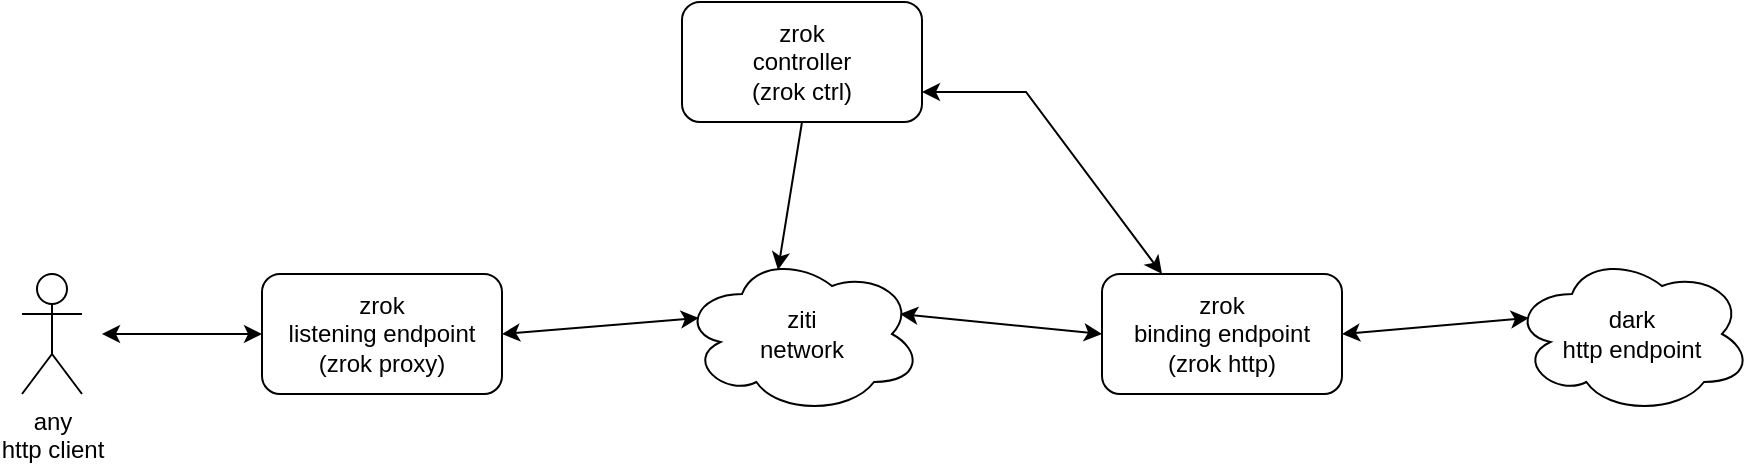 <mxfile version="19.0.3" type="device"><diagram id="_Ghql2C1og50n_kotsIi" name="overview"><mxGraphModel dx="2057" dy="1129" grid="1" gridSize="10" guides="1" tooltips="1" connect="1" arrows="1" fold="1" page="1" pageScale="1" pageWidth="1700" pageHeight="1100" math="0" shadow="0"><root><mxCell id="0"/><mxCell id="1" parent="0"/><mxCell id="KRk2ur_QPlLHdqbURUod-1" value="ziti&lt;br&gt;network" style="ellipse;shape=cloud;whiteSpace=wrap;html=1;" parent="1" vertex="1"><mxGeometry x="748" y="536" width="120" height="80" as="geometry"/></mxCell><mxCell id="KRk2ur_QPlLHdqbURUod-2" value="zrok&lt;br&gt;binding endpoint&lt;br&gt;(zrok http)" style="rounded=1;whiteSpace=wrap;html=1;" parent="1" vertex="1"><mxGeometry x="958" y="546" width="120" height="60" as="geometry"/></mxCell><mxCell id="KRk2ur_QPlLHdqbURUod-3" value="dark&lt;br&gt;http endpoint" style="ellipse;shape=cloud;whiteSpace=wrap;html=1;" parent="1" vertex="1"><mxGeometry x="1163" y="536" width="120" height="80" as="geometry"/></mxCell><mxCell id="KRk2ur_QPlLHdqbURUod-4" value="zrok&lt;br&gt;listening endpoint&lt;br&gt;(zrok proxy)" style="rounded=1;whiteSpace=wrap;html=1;" parent="1" vertex="1"><mxGeometry x="538" y="546" width="120" height="60" as="geometry"/></mxCell><mxCell id="KRk2ur_QPlLHdqbURUod-5" value="any&lt;br&gt;http client" style="shape=umlActor;verticalLabelPosition=bottom;verticalAlign=top;html=1;outlineConnect=0;" parent="1" vertex="1"><mxGeometry x="418" y="546" width="30" height="60" as="geometry"/></mxCell><mxCell id="KRk2ur_QPlLHdqbURUod-6" value="" style="endArrow=classic;startArrow=classic;html=1;rounded=0;entryX=0;entryY=0.5;entryDx=0;entryDy=0;" parent="1" target="KRk2ur_QPlLHdqbURUod-4" edge="1"><mxGeometry width="50" height="50" relative="1" as="geometry"><mxPoint x="458" y="576" as="sourcePoint"/><mxPoint x="578" y="686" as="targetPoint"/></mxGeometry></mxCell><mxCell id="KRk2ur_QPlLHdqbURUod-7" value="" style="endArrow=classic;startArrow=classic;html=1;rounded=0;entryX=0.07;entryY=0.4;entryDx=0;entryDy=0;entryPerimeter=0;exitX=1;exitY=0.5;exitDx=0;exitDy=0;" parent="1" source="KRk2ur_QPlLHdqbURUod-4" target="KRk2ur_QPlLHdqbURUod-1" edge="1"><mxGeometry width="50" height="50" relative="1" as="geometry"><mxPoint x="678" y="716" as="sourcePoint"/><mxPoint x="728" y="666" as="targetPoint"/></mxGeometry></mxCell><mxCell id="KRk2ur_QPlLHdqbURUod-8" value="" style="endArrow=classic;startArrow=classic;html=1;rounded=0;entryX=0;entryY=0.5;entryDx=0;entryDy=0;exitX=0.908;exitY=0.375;exitDx=0;exitDy=0;exitPerimeter=0;" parent="1" source="KRk2ur_QPlLHdqbURUod-1" target="KRk2ur_QPlLHdqbURUod-2" edge="1"><mxGeometry width="50" height="50" relative="1" as="geometry"><mxPoint x="938" y="736" as="sourcePoint"/><mxPoint x="988" y="686" as="targetPoint"/></mxGeometry></mxCell><mxCell id="KRk2ur_QPlLHdqbURUod-9" value="" style="endArrow=classic;startArrow=classic;html=1;rounded=0;entryX=0.07;entryY=0.4;entryDx=0;entryDy=0;entryPerimeter=0;exitX=1;exitY=0.5;exitDx=0;exitDy=0;" parent="1" source="KRk2ur_QPlLHdqbURUod-2" target="KRk2ur_QPlLHdqbURUod-3" edge="1"><mxGeometry width="50" height="50" relative="1" as="geometry"><mxPoint x="1188" y="716" as="sourcePoint"/><mxPoint x="1238" y="666" as="targetPoint"/></mxGeometry></mxCell><mxCell id="Fj5XkJB1skiP3xBtgSb3-1" value="zrok&lt;br&gt;controller&lt;br&gt;(zrok ctrl)" style="rounded=1;whiteSpace=wrap;html=1;" parent="1" vertex="1"><mxGeometry x="748" y="410" width="120" height="60" as="geometry"/></mxCell><mxCell id="Fj5XkJB1skiP3xBtgSb3-2" value="" style="endArrow=classic;html=1;rounded=0;exitX=0.5;exitY=1;exitDx=0;exitDy=0;entryX=0.4;entryY=0.1;entryDx=0;entryDy=0;entryPerimeter=0;" parent="1" source="Fj5XkJB1skiP3xBtgSb3-1" target="KRk2ur_QPlLHdqbURUod-1" edge="1"><mxGeometry width="50" height="50" relative="1" as="geometry"><mxPoint x="870" y="560" as="sourcePoint"/><mxPoint x="920" y="510" as="targetPoint"/></mxGeometry></mxCell><mxCell id="Fj5XkJB1skiP3xBtgSb3-4" value="" style="endArrow=classic;html=1;rounded=0;exitX=1;exitY=0.75;exitDx=0;exitDy=0;entryX=0.25;entryY=0;entryDx=0;entryDy=0;endFill=1;startArrow=classic;startFill=1;" parent="1" source="Fj5XkJB1skiP3xBtgSb3-1" target="KRk2ur_QPlLHdqbURUod-2" edge="1"><mxGeometry width="50" height="50" relative="1" as="geometry"><mxPoint x="370" y="370" as="sourcePoint"/><mxPoint x="420" y="320" as="targetPoint"/><Array as="points"><mxPoint x="920" y="455"/></Array></mxGeometry></mxCell></root></mxGraphModel></diagram></mxfile>